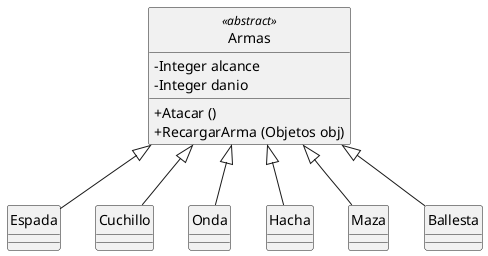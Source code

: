 @startuml Armas

skinparam ClassAttributeIconSize 0
hide circle

class Armas <<abstract>> {
    - Integer alcance
    - Integer danio
    + Atacar ()
    + RecargarArma (Objetos obj)
}

class Espada {
}

class Cuchillo {
}

class Onda {
}

class Hacha {
}

class Maza {
}

class Ballesta {
}

Armas <|-- Espada
Armas <|-- Cuchillo
Armas <|-- Maza
Armas <|-- Ballesta
Armas <|-- Onda
Armas <|-- Hacha

@enduml
